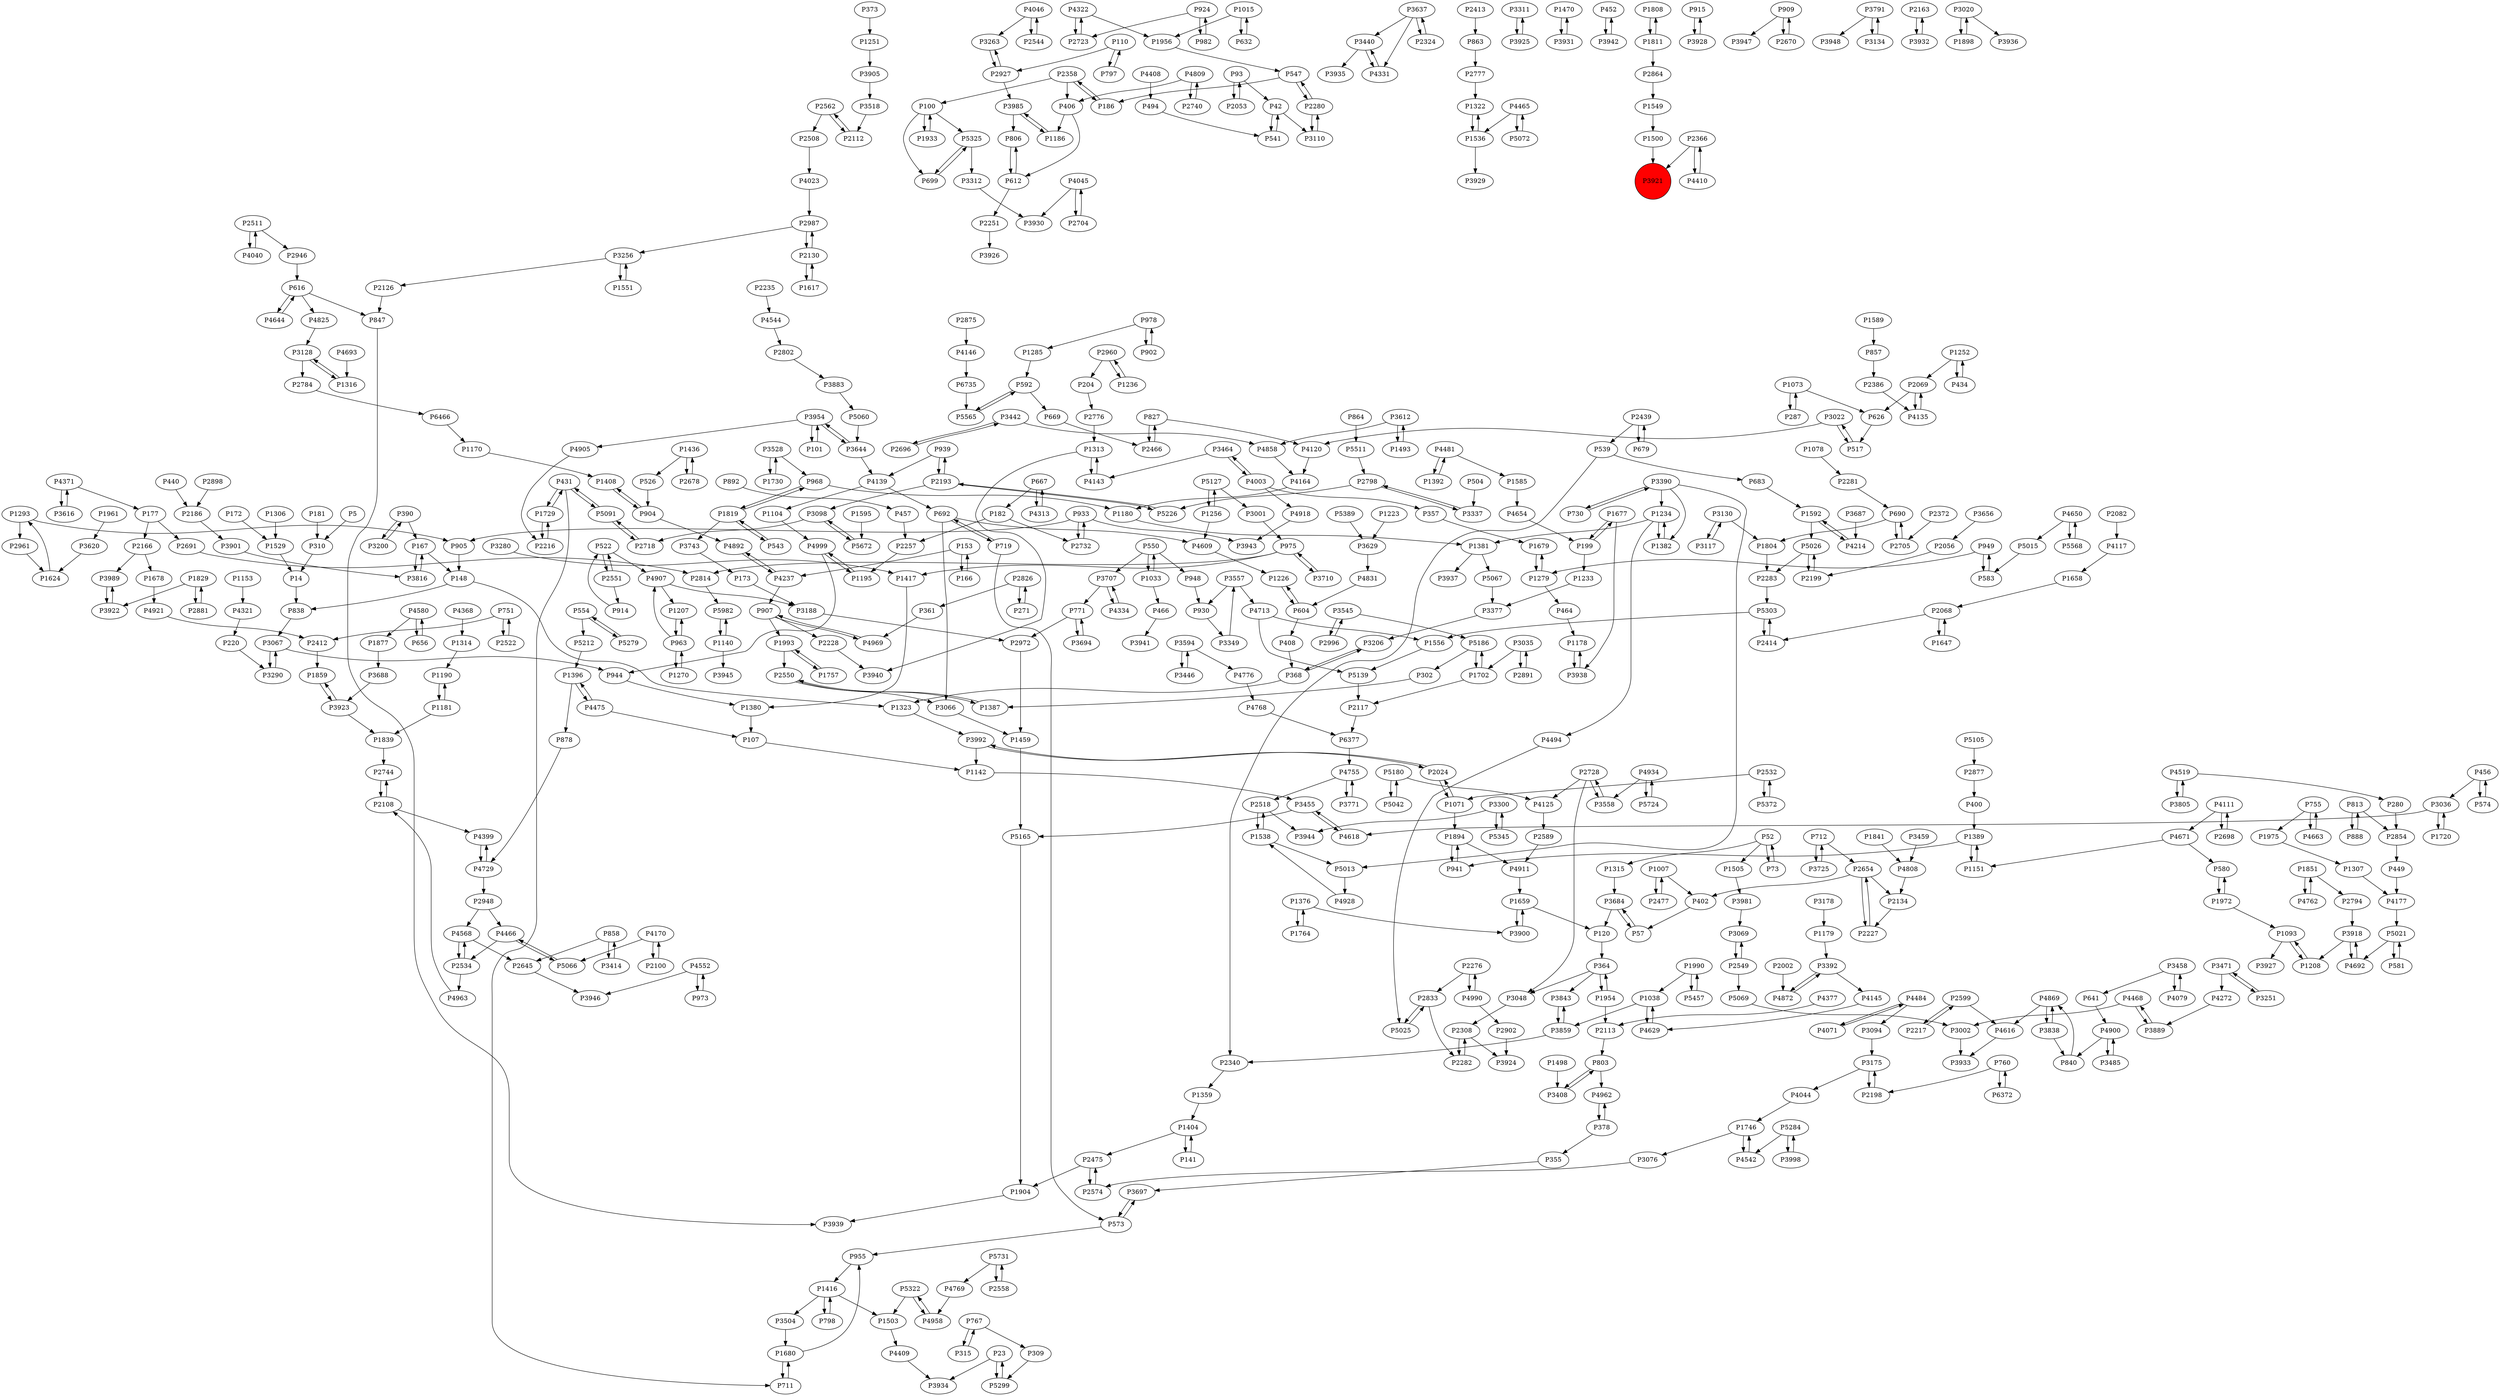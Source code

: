 digraph {
	P1190 -> P1181
	P181 -> P310
	P4409 -> P3934
	P1498 -> P3408
	P4046 -> P2544
	P2728 -> P3558
	P1256 -> P5127
	P3188 -> P2972
	P3440 -> P3935
	P3905 -> P3518
	P1315 -> P3684
	P5325 -> P699
	P2358 -> P100
	P760 -> P2198
	P368 -> P1323
	P5303 -> P1556
	P4962 -> P378
	P2802 -> P3883
	P1234 -> P4494
	P2696 -> P3442
	P1007 -> P2477
	P2358 -> P406
	P604 -> P408
	P4143 -> P1313
	P2108 -> P2744
	P1702 -> P5186
	P355 -> P3697
	P982 -> P924
	P3992 -> P2024
	P3440 -> P4331
	P2961 -> P1624
	P3130 -> P1804
	P4654 -> P199
	P1819 -> P3743
	P172 -> P1529
	P3707 -> P771
	P554 -> P5279
	P5568 -> P4650
	P3048 -> P2308
	P1223 -> P3629
	P939 -> P2193
	P4481 -> P1585
	P907 -> P2228
	P1093 -> P3927
	P4408 -> P494
	P3117 -> P3130
	P5021 -> P4692
	P167 -> P148
	P3442 -> P2696
	P5042 -> P5180
	P357 -> P1679
	P4776 -> P4768
	P616 -> P4644
	P1376 -> P1764
	P3067 -> P944
	P3838 -> P840
	P2645 -> P3946
	P2002 -> P4872
	P361 -> P4969
	P1252 -> P434
	P14 -> P838
	P4399 -> P4729
	P3954 -> P4905
	P4552 -> P973
	P2654 -> P2134
	P1436 -> P526
	P5284 -> P4542
	P592 -> P5565
	P2777 -> P1322
	P6372 -> P760
	P2728 -> P4125
	P1234 -> P1381
	P4825 -> P3128
	P4999 -> P944
	P3637 -> P4331
	P2534 -> P4963
	P2166 -> P3989
	P3900 -> P1659
	P2130 -> P2987
	P2276 -> P4990
	P2056 -> P2199
	P4111 -> P4671
	P4729 -> P4399
	P1033 -> P466
	P52 -> P1315
	P4377 -> P2113
	P2130 -> P1617
	P2522 -> P751
	P667 -> P182
	P2948 -> P4568
	P2108 -> P4399
	P2477 -> P1007
	P1322 -> P1536
	P3311 -> P3925
	P3883 -> P5060
	P4481 -> P1392
	P4046 -> P3263
	P4809 -> P2740
	P1746 -> P4542
	P1993 -> P1757
	P1179 -> P3392
	P751 -> P2522
	P3464 -> P4003
	P4990 -> P2902
	P1505 -> P3981
	P4237 -> P4892
	P1829 -> P2881
	P1389 -> P1151
	P2227 -> P2654
	P2439 -> P539
	P1404 -> P141
	P3616 -> P4371
	P408 -> P368
	P3458 -> P4079
	P1678 -> P4921
	P975 -> P2814
	P1470 -> P3931
	P4371 -> P3616
	P2705 -> P690
	P42 -> P541
	P452 -> P3942
	P1251 -> P3905
	P3098 -> P2718
	P4519 -> P3805
	P42 -> P3110
	P1877 -> P3688
	P1551 -> P3256
	P712 -> P2654
	P827 -> P2466
	P3022 -> P4120
	P2551 -> P914
	P4125 -> P2589
	P3392 -> P4145
	P827 -> P4120
	P3504 -> P1680
	P5060 -> P3644
	P3925 -> P3311
	P1416 -> P3504
	P3981 -> P3069
	P1153 -> P4321
	P755 -> P1975
	P4755 -> P3771
	P1493 -> P3612
	P199 -> P1233
	P431 -> P1729
	P719 -> P573
	P2532 -> P5372
	P4120 -> P4164
	P616 -> P847
	P3545 -> P2996
	P364 -> P3843
	P1658 -> P2068
	P914 -> P522
	P547 -> P2280
	P4650 -> P5568
	P449 -> P4177
	P3414 -> P858
	P5021 -> P581
	P3644 -> P3954
	P1808 -> P1811
	P2308 -> P2282
	P504 -> P3337
	P3458 -> P641
	P2549 -> P3069
	P4237 -> P907
	P378 -> P4962
	P2881 -> P1829
	P888 -> P813
	P3942 -> P452
	P2511 -> P4040
	P4214 -> P1592
	P3923 -> P1859
	P309 -> P5299
	P1549 -> P1500
	P955 -> P1416
	P2217 -> P2599
	P1416 -> P1503
	P4663 -> P755
	P1851 -> P2794
	P2864 -> P1549
	P2948 -> P4466
	P5180 -> P5042
	P1536 -> P1322
	P2927 -> P3263
	P4650 -> P5015
	P52 -> P1505
	P915 -> P3928
	P975 -> P3710
	P220 -> P3290
	P3094 -> P3175
	P390 -> P167
	P907 -> P1993
	P1729 -> P431
	P3557 -> P930
	P1956 -> P547
	P4465 -> P1536
	P1757 -> P1993
	P592 -> P669
	P4040 -> P2511
	P100 -> P1933
	P5026 -> P2199
	P5226 -> P2193
	P1764 -> P1376
	P2340 -> P1359
	P2280 -> P547
	P4484 -> P4071
	P2826 -> P271
	P3337 -> P2798
	P975 -> P1417
	P909 -> P3947
	P1680 -> P711
	P4644 -> P616
	P101 -> P3954
	P858 -> P2645
	P949 -> P583
	P4934 -> P3558
	P949 -> P1279
	P1396 -> P4475
	P4079 -> P3458
	P4045 -> P3930
	P1007 -> P402
	P5025 -> P2833
	P52 -> P73
	P1314 -> P1190
	P3110 -> P2280
	P4692 -> P3918
	P3684 -> P120
	P858 -> P3414
	P2798 -> P3337
	P3455 -> P5165
	P3889 -> P4468
	P3998 -> P5284
	P4139 -> P692
	P604 -> P1226
	P5072 -> P4465
	P3688 -> P3923
	P1316 -> P3128
	P3390 -> P5013
	P612 -> P806
	P3251 -> P3471
	P574 -> P456
	P539 -> P2340
	P1659 -> P3900
	P5511 -> P2798
	P1624 -> P1293
	P3938 -> P1178
	P1381 -> P5067
	P2599 -> P4616
	P3464 -> P4143
	P3175 -> P2198
	P573 -> P3697
	P5322 -> P4958
	P541 -> P42
	P1811 -> P2864
	P1933 -> P100
	P5372 -> P2532
	P2551 -> P522
	P3175 -> P4044
	P5067 -> P3377
	P4170 -> P2100
	P5165 -> P1904
	P3620 -> P1624
	P4831 -> P604
	P1234 -> P1382
	P3528 -> P1730
	P2358 -> P186
	P4713 -> P1556
	P2946 -> P616
	P3594 -> P3446
	P302 -> P1387
	P3992 -> P1142
	P4568 -> P2534
	P930 -> P3349
	P3697 -> P573
	P4963 -> P2108
	P2466 -> P827
	P2069 -> P626
	P1417 -> P1380
	P4371 -> P177
	P583 -> P949
	P3312 -> P3930
	P5066 -> P4466
	P1195 -> P4999
	P4145 -> P4629
	P2776 -> P1313
	P902 -> P978
	P1382 -> P1234
	P2412 -> P1859
	P1680 -> P955
	P667 -> P4313
	P3805 -> P4519
	P924 -> P982
	P4468 -> P3002
	P2574 -> P2475
	P798 -> P1416
	P4869 -> P4616
	P3256 -> P2126
	P3459 -> P4808
	P6735 -> P5565
	P4313 -> P667
	P2898 -> P2186
	P5284 -> P3998
	P522 -> P4907
	P771 -> P2972
	P2126 -> P847
	P580 -> P1972
	P271 -> P2826
	P1178 -> P3938
	P5091 -> P2718
	P3002 -> P3933
	P5186 -> P302
	P2282 -> P2308
	P3200 -> P390
	P904 -> P4892
	P390 -> P3200
	P3036 -> P4618
	P3791 -> P3948
	P840 -> P4869
	P182 -> P2732
	P863 -> P2777
	P1617 -> P2130
	P2163 -> P3932
	P1659 -> P120
	P5731 -> P4769
	P406 -> P612
	P4139 -> P1104
	P1293 -> P2961
	P2113 -> P803
	P4331 -> P3440
	P669 -> P2466
	P5105 -> P2877
	P730 -> P3390
	P280 -> P2854
	P4858 -> P4164
	P186 -> P2358
	P963 -> P4907
	P177 -> P2166
	P3612 -> P1493
	P2366 -> P3921
	P57 -> P3684
	P1256 -> P4609
	P692 -> P4609
	P1589 -> P857
	P3612 -> P4858
	P771 -> P3694
	P1859 -> P3923
	P612 -> P2251
	P5322 -> P1503
	P4135 -> P2069
	P5724 -> P4934
	P4609 -> P1226
	P3684 -> P57
	P907 -> P4969
	P1459 -> P5165
	P1536 -> P3929
	P712 -> P3725
	P4170 -> P5066
	P406 -> P1186
	P4990 -> P2276
	P4872 -> P3392
	P2875 -> P4146
	P1396 -> P878
	P2589 -> P4911
	P2562 -> P2508
	P153 -> P166
	P2549 -> P5069
	P4580 -> P1877
	P4869 -> P3838
	P4616 -> P3933
	P23 -> P5299
	P2826 -> P361
	P3076 -> P2574
	P755 -> P4663
	P4322 -> P2723
	P1207 -> P963
	P100 -> P699
	P2532 -> P1071
	P909 -> P2670
	P3816 -> P167
	P4552 -> P3946
	P1236 -> P2960
	P177 -> P2691
	P182 -> P2257
	P5127 -> P3001
	P3035 -> P2891
	P2877 -> P400
	P107 -> P1142
	P2283 -> P5303
	P2280 -> P3110
	P550 -> P1033
	P3954 -> P3644
	P1142 -> P3455
	P3069 -> P2549
	P456 -> P3036
	P4892 -> P4237
	P4272 -> P3889
	P1677 -> P199
	P1679 -> P1279
	P1140 -> P5982
	P3001 -> P975
	P924 -> P2723
	P3594 -> P4776
	P3408 -> P803
	P3471 -> P4272
	P457 -> P2257
	P3390 -> P730
	P616 -> P4825
	P543 -> P1819
	P199 -> P1677
	P5731 -> P2558
	P2100 -> P4170
	P4934 -> P5724
	P4999 -> P1195
	P5 -> P310
	P3130 -> P3117
	P838 -> P3067
	P857 -> P2386
	P2654 -> P402
	P1208 -> P1093
	P1746 -> P3076
	P2704 -> P4045
	P2833 -> P2282
	P1180 -> P1381
	P494 -> P541
	P963 -> P1207
	P847 -> P3939
	P1851 -> P4762
	P287 -> P1073
	P933 -> P3943
	P2511 -> P2946
	P1729 -> P2216
	P3771 -> P4755
	P2199 -> P5026
	P1954 -> P2113
	P93 -> P42
	P2854 -> P449
	P2366 -> P4410
	P1894 -> P4911
	P400 -> P1389
	P4164 -> P1180
	P2691 -> P2814
	P5982 -> P1140
	P2216 -> P1729
	P1990 -> P1038
	P1993 -> P2550
	P4334 -> P3707
	P3256 -> P1551
	P1038 -> P4629
	P573 -> P955
	P2987 -> P2130
	P3545 -> P5186
	P2833 -> P5025
	P1647 -> P2068
	P690 -> P1804
	P2053 -> P93
	P2972 -> P1459
	P2134 -> P2227
	P4542 -> P1746
	P4918 -> P3943
	P2386 -> P4135
	P3290 -> P3067
	P5013 -> P4928
	P1556 -> P5139
	P1252 -> P2069
	P5127 -> P1256
	P3859 -> P2340
	P813 -> P2854
	P5212 -> P1396
	P4755 -> P2518
	P3035 -> P1702
	P100 -> P5325
	P5279 -> P554
	P4177 -> P5021
	P2372 -> P2705
	P1279 -> P464
	P4911 -> P1659
	P3022 -> P517
	P1804 -> P2283
	P905 -> P148
	P1181 -> P1839
	P973 -> P4552
	P4762 -> P1851
	P2439 -> P679
	P4928 -> P1538
	P2927 -> P3985
	P933 -> P2732
	P1538 -> P2518
	P2718 -> P5091
	P3954 -> P101
	P4900 -> P840
	P2996 -> P3545
	P1720 -> P3036
	P3066 -> P1459
	P364 -> P1954
	P1904 -> P3939
	P2193 -> P939
	P3725 -> P712
	P892 -> P457
	P1595 -> P5672
	P1140 -> P3945
	P2728 -> P3048
	P3128 -> P1316
	P2193 -> P3098
	P368 -> P3206
	P2475 -> P2574
	P373 -> P1251
	P6466 -> P1170
	P3557 -> P4713
	P554 -> P5212
	P2413 -> P863
	P968 -> P1180
	P402 -> P57
	P1015 -> P1956
	P4111 -> P2698
	P2534 -> P4568
	P1226 -> P604
	P4921 -> P2412
	P2562 -> P2112
	P1677 -> P3938
	P4484 -> P3094
	P4321 -> P220
	P4045 -> P2704
	P683 -> P1592
	P4568 -> P2645
	P1408 -> P904
	P3528 -> P968
	P4629 -> P1038
	P5026 -> P2283
	P1416 -> P798
	P3178 -> P1179
	P3392 -> P4872
	P5299 -> P23
	P4003 -> P4918
	P1389 -> P941
	P434 -> P1252
	P2544 -> P4046
	P3263 -> P2927
	P1313 -> P4143
	P2960 -> P1236
	P2744 -> P2108
	P1293 -> P905
	P2599 -> P2217
	P2198 -> P3175
	P2166 -> P1678
	P2698 -> P4111
	P526 -> P904
	P315 -> P767
	P153 -> P4237
	P1306 -> P1529
	P5303 -> P2414
	P978 -> P902
	P1181 -> P1190
	P5186 -> P1702
	P4768 -> P6377
	P3377 -> P3206
	P3743 -> P173
	P978 -> P1285
	P4071 -> P4484
	P3838 -> P4869
	P5457 -> P1990
	P3558 -> P2728
	P4475 -> P107
	P1033 -> P550
	P3922 -> P3989
	P2228 -> P3940
	P1436 -> P2678
	P3707 -> P4334
	P1387 -> P2550
	P3471 -> P3251
	P4905 -> P2216
	P2251 -> P3926
	P864 -> P5511
	P4117 -> P1658
	P878 -> P4729
	P2082 -> P4117
	P3687 -> P4214
	P3020 -> P1898
	P2117 -> P6377
	P581 -> P5021
	P1186 -> P3985
	P3300 -> P5345
	P4465 -> P5072
	P1071 -> P1894
	P4494 -> P5025
	P939 -> P4139
	P692 -> P719
	P656 -> P4580
	P751 -> P2412
	P148 -> P1323
	P3918 -> P1208
	P760 -> P6372
	P1073 -> P287
	P4907 -> P1207
	P797 -> P110
	P948 -> P930
	P4003 -> P357
	P1592 -> P4214
	P167 -> P3816
	P1313 -> P3940
	P23 -> P3934
	P3694 -> P771
	P3923 -> P1839
	P1538 -> P5013
	P711 -> P1680
	P1359 -> P1404
	P4322 -> P1956
	P464 -> P1178
	P5325 -> P3312
	P2024 -> P1071
	P5565 -> P592
	P692 -> P3066
	P4368 -> P1314
	P4900 -> P3485
	P2891 -> P3035
	P1104 -> P4999
	P148 -> P838
	P1015 -> P632
	P3098 -> P5672
	P2902 -> P3924
	P3859 -> P3843
	P5015 -> P583
	P2814 -> P5982
	P4468 -> P3889
	P3518 -> P2112
	P2550 -> P3066
	P2186 -> P3901
	P1585 -> P4654
	P1503 -> P4409
	P3901 -> P3816
	P3644 -> P4139
	P4808 -> P2134
	P1811 -> P1808
	P2308 -> P3924
	P1592 -> P5026
	P110 -> P797
	P4907 -> P3188
	P813 -> P888
	P1380 -> P107
	P2670 -> P909
	P431 -> P711
	P690 -> P2705
	P1233 -> P3377
	P2723 -> P4322
	P4466 -> P2534
	P5389 -> P3629
	P4519 -> P280
	P3349 -> P3557
	P539 -> P683
	P2414 -> P5303
	P3036 -> P1720
	P963 -> P1270
	P4580 -> P656
	P1323 -> P3992
	P4023 -> P2987
	P5180 -> P4125
	P5139 -> P2117
	P4671 -> P1151
	P3932 -> P2163
	P110 -> P2927
	P1841 -> P4808
	P2068 -> P2414
	P2112 -> P2562
	P1392 -> P4481
	P2732 -> P933
	P2678 -> P1436
	P3134 -> P3791
	P2475 -> P1904
	P1279 -> P1679
	P4693 -> P1316
	P1954 -> P364
	P3206 -> P368
	P1170 -> P1408
	P547 -> P186
	P1376 -> P3900
	P1151 -> P1389
	P1819 -> P543
	P173 -> P3188
	P73 -> P52
	P1093 -> P1208
	P1071 -> P2024
	P5091 -> P431
	P2193 -> P5226
	P2784 -> P6466
	P3128 -> P2784
	P944 -> P1380
	P4769 -> P4958
	P3989 -> P3922
	P4410 -> P2366
	P4671 -> P580
	P699 -> P5325
	P2068 -> P1647
	P803 -> P3408
	P3629 -> P4831
	P3931 -> P1470
	P3637 -> P2324
	P968 -> P1819
	P806 -> P612
	P2276 -> P2833
	P550 -> P948
	P4466 -> P5066
	P1404 -> P2475
	P120 -> P364
	P1975 -> P1307
	P3791 -> P3134
	P3710 -> P975
	P3280 -> P1417
	P1894 -> P941
	P364 -> P3048
	P803 -> P4962
	P767 -> P309
	P2281 -> P690
	P1972 -> P1093
	P1839 -> P2744
	P2960 -> P204
	P2518 -> P3944
	P3390 -> P1234
	P626 -> P517
	P1381 -> P3937
	P1073 -> P626
	P1990 -> P5457
	P3446 -> P3594
	P1702 -> P2117
	P4044 -> P1746
	P719 -> P692
	P1829 -> P3922
	P3455 -> P4618
	P4003 -> P3464
	P1898 -> P3020
	P6377 -> P4755
	P3020 -> P3936
	P3637 -> P3440
	P2324 -> P3637
	P2987 -> P3256
	P2518 -> P1538
	P2235 -> P4544
	P4713 -> P5139
	P4809 -> P406
	P3442 -> P4858
	P1961 -> P3620
	P166 -> P153
	P5069 -> P3002
	P4618 -> P3455
	P431 -> P5091
	P3928 -> P915
	P2654 -> P2227
	P517 -> P3022
	P5672 -> P3098
	P679 -> P2439
	P632 -> P1015
	P3390 -> P1382
	P1307 -> P4177
	P4729 -> P2948
	P1038 -> P3859
	P3985 -> P1186
	P456 -> P574
	P2550 -> P1387
	P440 -> P2186
	P3656 -> P2056
	P550 -> P3707
	P2257 -> P1195
	P1500 -> P3921
	P310 -> P14
	P767 -> P315
	P5345 -> P3300
	P2558 -> P5731
	P204 -> P2776
	P3918 -> P4692
	P1078 -> P2281
	P522 -> P2551
	P2069 -> P4135
	P1529 -> P14
	P1972 -> P580
	P1819 -> P968
	P3485 -> P4900
	P1285 -> P592
	P378 -> P355
	P2740 -> P4809
	P641 -> P4900
	P1270 -> P963
	P1730 -> P3528
	P3067 -> P3290
	P4544 -> P2802
	P4146 -> P6735
	P933 -> P905
	P93 -> P2053
	P3843 -> P3859
	P466 -> P3941
	P941 -> P1894
	P2508 -> P4023
	P2024 -> P3992
	P2794 -> P3918
	P3985 -> P806
	P4969 -> P907
	P2798 -> P5226
	P3300 -> P3944
	P4475 -> P1396
	P904 -> P1408
	P4958 -> P5322
	P141 -> P1404
	P3921 [shape=circle]
	P3921 [style=filled]
	P3921 [fillcolor=red]
}